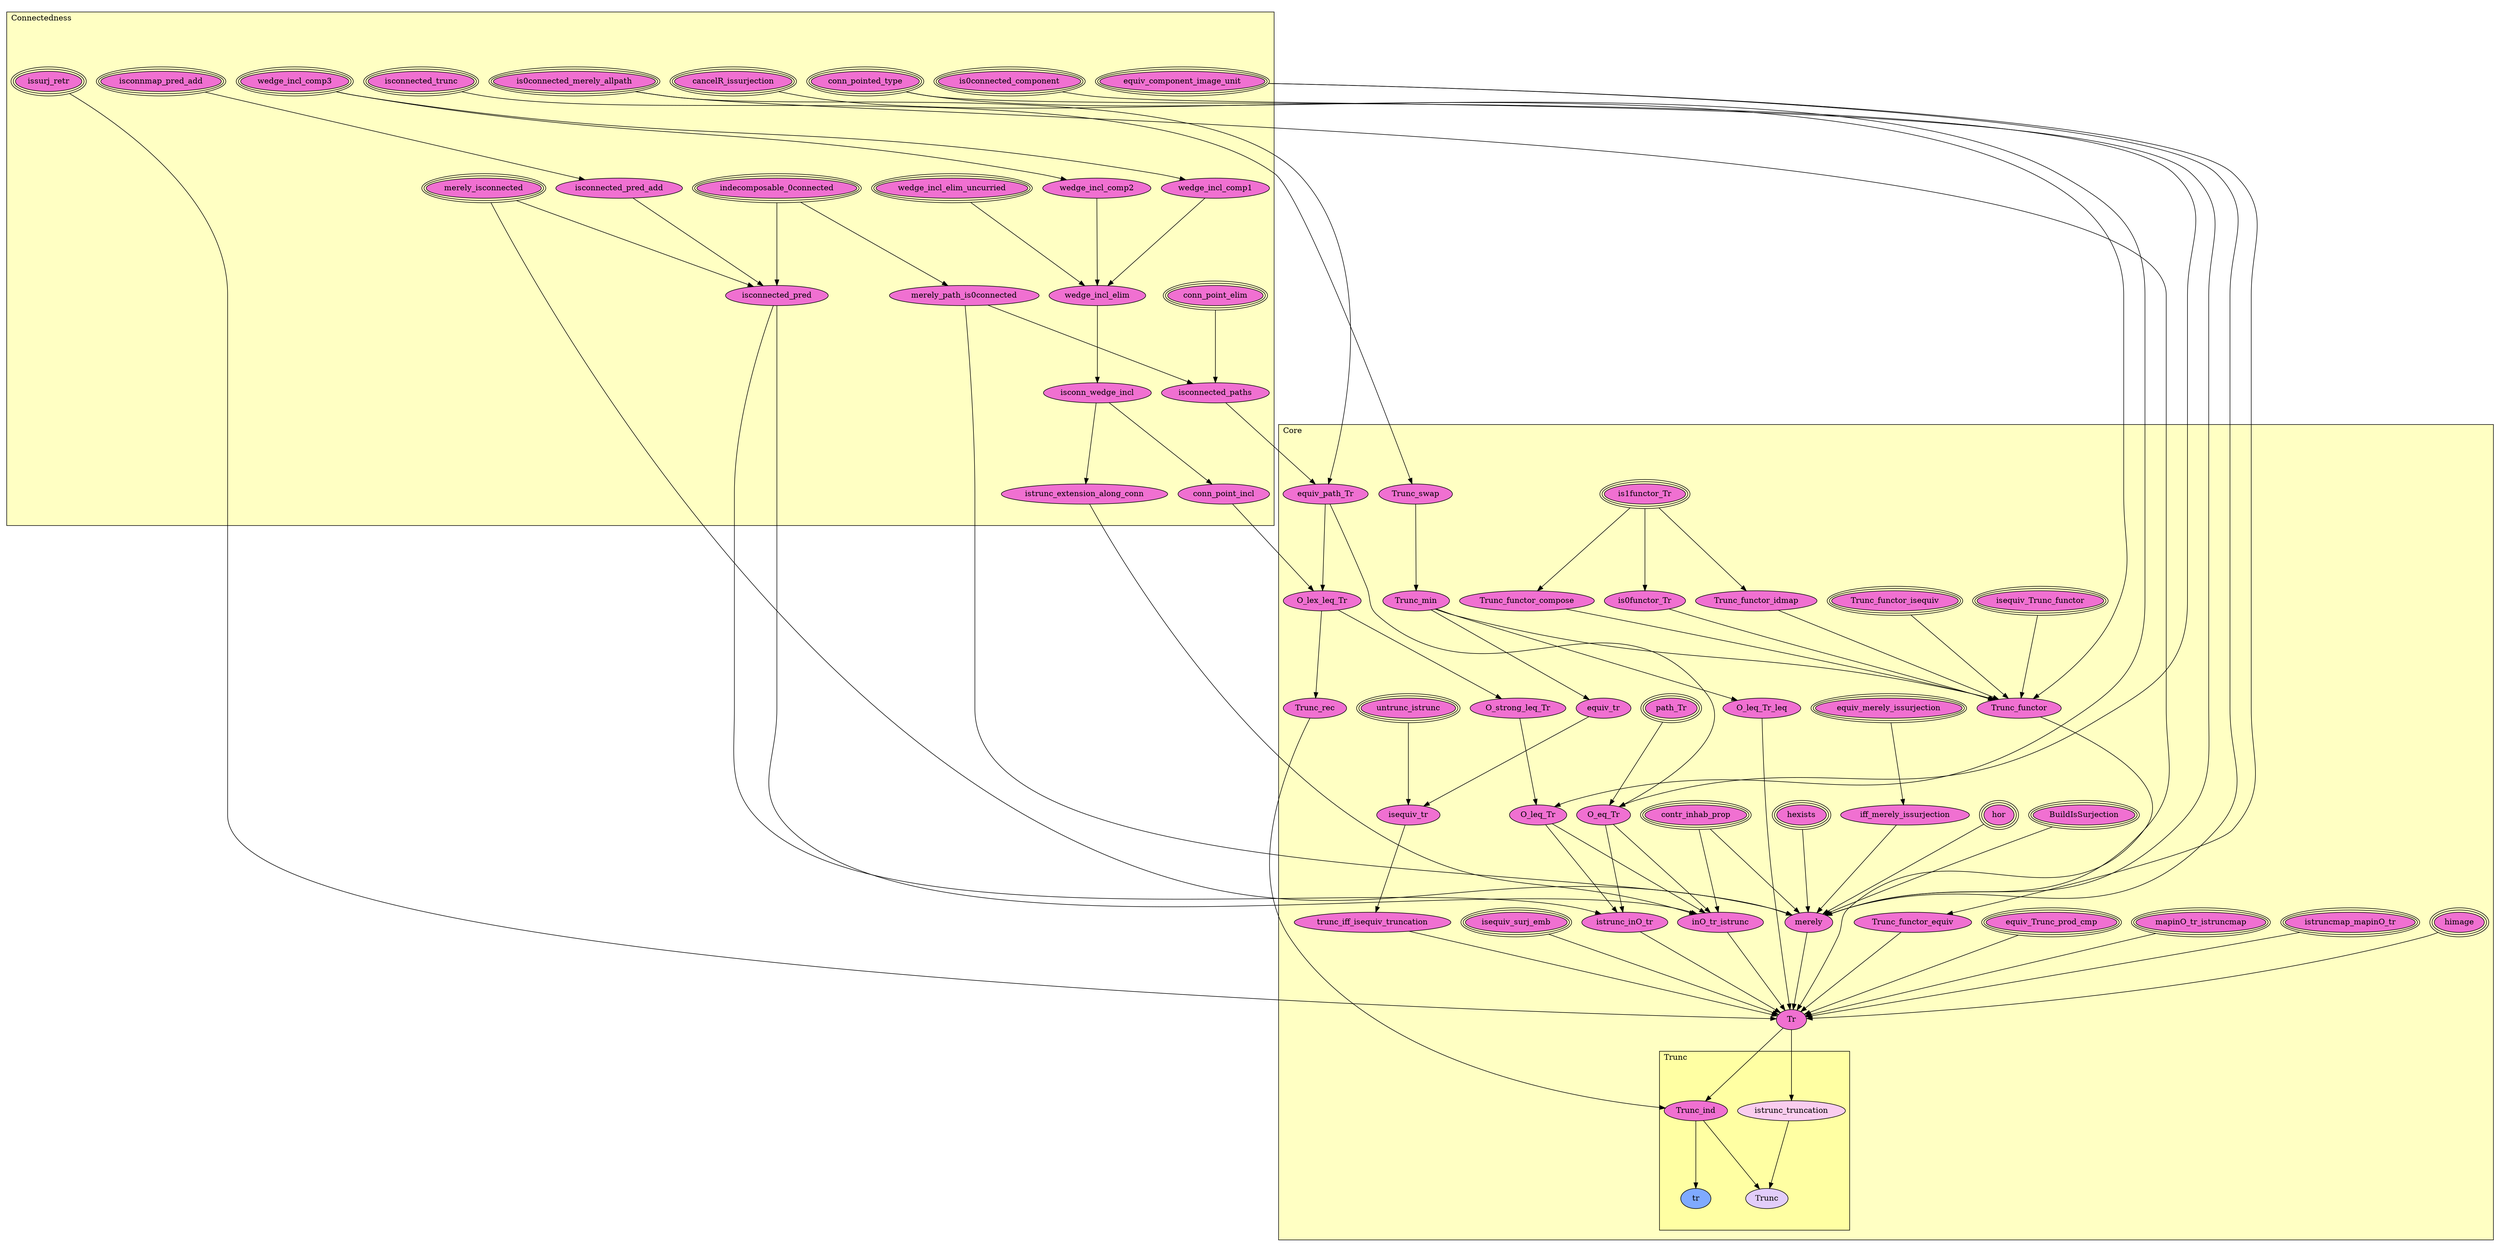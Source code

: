 digraph HoTT_Truncations {
  graph [ratio=0.5]
  node [style=filled]
Core_Trunc_Trunc_ind [label="Trunc_ind", URL=<Core.html#Trunc.Trunc_ind>, fillcolor="#F070D1"] ;
Core_Trunc_istrunc_truncation [label="istrunc_truncation", URL=<Core.html#Trunc.istrunc_truncation>, fillcolor="#FACDEF"] ;
Core_Trunc_tr [label="tr", URL=<Core.html#Trunc.tr>, fillcolor="#7FAAFF"] ;
Core_Trunc_Trunc [label="Trunc", URL=<Core.html#Trunc.Trunc>, fillcolor="#E2CDFA"] ;
Core_equiv_path_Tr [label="equiv_path_Tr", URL=<Core.html#equiv_path_Tr>, fillcolor="#F070D1"] ;
Core_path_Tr [label="path_Tr", URL=<Core.html#path_Tr>, peripheries=3, fillcolor="#F070D1"] ;
Core_O_lex_leq_Tr [label="O_lex_leq_Tr", URL=<Core.html#O_lex_leq_Tr>, fillcolor="#F070D1"] ;
Core_O_strong_leq_Tr [label="O_strong_leq_Tr", URL=<Core.html#O_strong_leq_Tr>, fillcolor="#F070D1"] ;
Core_O_leq_Tr [label="O_leq_Tr", URL=<Core.html#O_leq_Tr>, fillcolor="#F070D1"] ;
Core_O_eq_Tr [label="O_eq_Tr", URL=<Core.html#O_eq_Tr>, fillcolor="#F070D1"] ;
Core_Trunc_swap [label="Trunc_swap", URL=<Core.html#Trunc_swap>, fillcolor="#F070D1"] ;
Core_Trunc_min [label="Trunc_min", URL=<Core.html#Trunc_min>, fillcolor="#F070D1"] ;
Core_O_leq_Tr_leq [label="O_leq_Tr_leq", URL=<Core.html#O_leq_Tr_leq>, fillcolor="#F070D1"] ;
Core_isequiv_surj_emb [label="isequiv_surj_emb", URL=<Core.html#isequiv_surj_emb>, peripheries=3, fillcolor="#F070D1"] ;
Core_equiv_merely_issurjection [label="equiv_merely_issurjection", URL=<Core.html#equiv_merely_issurjection>, peripheries=3, fillcolor="#F070D1"] ;
Core_iff_merely_issurjection [label="iff_merely_issurjection", URL=<Core.html#iff_merely_issurjection>, fillcolor="#F070D1"] ;
Core_BuildIsSurjection [label="BuildIsSurjection", URL=<Core.html#BuildIsSurjection>, peripheries=3, fillcolor="#F070D1"] ;
Core_contr_inhab_prop [label="contr_inhab_prop", URL=<Core.html#contr_inhab_prop>, peripheries=3, fillcolor="#F070D1"] ;
Core_himage [label="himage", URL=<Core.html#himage>, peripheries=3, fillcolor="#F070D1"] ;
Core_hor [label="hor", URL=<Core.html#hor>, peripheries=3, fillcolor="#F070D1"] ;
Core_hexists [label="hexists", URL=<Core.html#hexists>, peripheries=3, fillcolor="#F070D1"] ;
Core_merely [label="merely", URL=<Core.html#merely>, fillcolor="#F070D1"] ;
Core_istruncmap_mapinO_tr [label="istruncmap_mapinO_tr", URL=<Core.html#istruncmap_mapinO_tr>, peripheries=3, fillcolor="#F070D1"] ;
Core_mapinO_tr_istruncmap [label="mapinO_tr_istruncmap", URL=<Core.html#mapinO_tr_istruncmap>, peripheries=3, fillcolor="#F070D1"] ;
Core_istrunc_inO_tr [label="istrunc_inO_tr", URL=<Core.html#istrunc_inO_tr>, fillcolor="#F070D1"] ;
Core_inO_tr_istrunc [label="inO_tr_istrunc", URL=<Core.html#inO_tr_istrunc>, fillcolor="#F070D1"] ;
Core_is1functor_Tr [label="is1functor_Tr", URL=<Core.html#is1functor_Tr>, peripheries=3, fillcolor="#F070D1"] ;
Core_equiv_Trunc_prod_cmp [label="equiv_Trunc_prod_cmp", URL=<Core.html#equiv_Trunc_prod_cmp>, peripheries=3, fillcolor="#F070D1"] ;
Core_isequiv_Trunc_functor [label="isequiv_Trunc_functor", URL=<Core.html#isequiv_Trunc_functor>, peripheries=3, fillcolor="#F070D1"] ;
Core_Trunc_functor_idmap [label="Trunc_functor_idmap", URL=<Core.html#Trunc_functor_idmap>, fillcolor="#F070D1"] ;
Core_Trunc_functor_compose [label="Trunc_functor_compose", URL=<Core.html#Trunc_functor_compose>, fillcolor="#F070D1"] ;
Core_Trunc_functor_equiv [label="Trunc_functor_equiv", URL=<Core.html#Trunc_functor_equiv>, fillcolor="#F070D1"] ;
Core_Trunc_functor_isequiv [label="Trunc_functor_isequiv", URL=<Core.html#Trunc_functor_isequiv>, peripheries=3, fillcolor="#F070D1"] ;
Core_is0functor_Tr [label="is0functor_Tr", URL=<Core.html#is0functor_Tr>, fillcolor="#F070D1"] ;
Core_Trunc_functor [label="Trunc_functor", URL=<Core.html#Trunc_functor>, fillcolor="#F070D1"] ;
Core_untrunc_istrunc [label="untrunc_istrunc", URL=<Core.html#untrunc_istrunc>, peripheries=3, fillcolor="#F070D1"] ;
Core_equiv_tr [label="equiv_tr", URL=<Core.html#equiv_tr>, fillcolor="#F070D1"] ;
Core_isequiv_tr [label="isequiv_tr", URL=<Core.html#isequiv_tr>, fillcolor="#F070D1"] ;
Core_trunc_iff_isequiv_truncation [label="trunc_iff_isequiv_truncation", URL=<Core.html#trunc_iff_isequiv_truncation>, fillcolor="#F070D1"] ;
Core_Tr [label="Tr", URL=<Core.html#Tr>, fillcolor="#F070D1"] ;
Core_Trunc_rec [label="Trunc_rec", URL=<Core.html#Trunc_rec>, fillcolor="#F070D1"] ;
Connectedness_cancelR_issurjection [label="cancelR_issurjection", URL=<Connectedness.html#cancelR_issurjection>, peripheries=3, fillcolor="#F070D1"] ;
Connectedness_issurj_retr [label="issurj_retr", URL=<Connectedness.html#issurj_retr>, peripheries=3, fillcolor="#F070D1"] ;
Connectedness_wedge_incl_elim_uncurried [label="wedge_incl_elim_uncurried", URL=<Connectedness.html#wedge_incl_elim_uncurried>, peripheries=3, fillcolor="#F070D1"] ;
Connectedness_wedge_incl_comp3 [label="wedge_incl_comp3", URL=<Connectedness.html#wedge_incl_comp3>, peripheries=3, fillcolor="#F070D1"] ;
Connectedness_wedge_incl_comp2 [label="wedge_incl_comp2", URL=<Connectedness.html#wedge_incl_comp2>, fillcolor="#F070D1"] ;
Connectedness_wedge_incl_comp1 [label="wedge_incl_comp1", URL=<Connectedness.html#wedge_incl_comp1>, fillcolor="#F070D1"] ;
Connectedness_wedge_incl_elim [label="wedge_incl_elim", URL=<Connectedness.html#wedge_incl_elim>, fillcolor="#F070D1"] ;
Connectedness_isconn_wedge_incl [label="isconn_wedge_incl", URL=<Connectedness.html#isconn_wedge_incl>, fillcolor="#F070D1"] ;
Connectedness_isconnected_trunc [label="isconnected_trunc", URL=<Connectedness.html#isconnected_trunc>, peripheries=3, fillcolor="#F070D1"] ;
Connectedness_indecomposable_0connected [label="indecomposable_0connected", URL=<Connectedness.html#indecomposable_0connected>, peripheries=3, fillcolor="#F070D1"] ;
Connectedness_equiv_component_image_unit [label="equiv_component_image_unit", URL=<Connectedness.html#equiv_component_image_unit>, peripheries=3, fillcolor="#F070D1"] ;
Connectedness_is0connected_component [label="is0connected_component", URL=<Connectedness.html#is0connected_component>, peripheries=3, fillcolor="#F070D1"] ;
Connectedness_is0connected_merely_allpath [label="is0connected_merely_allpath", URL=<Connectedness.html#is0connected_merely_allpath>, peripheries=3, fillcolor="#F070D1"] ;
Connectedness_merely_path_is0connected [label="merely_path_is0connected", URL=<Connectedness.html#merely_path_is0connected>, fillcolor="#F070D1"] ;
Connectedness_isconnmap_pred_add [label="isconnmap_pred_add", URL=<Connectedness.html#isconnmap_pred_add>, peripheries=3, fillcolor="#F070D1"] ;
Connectedness_isconnected_pred_add [label="isconnected_pred_add", URL=<Connectedness.html#isconnected_pred_add>, fillcolor="#F070D1"] ;
Connectedness_merely_isconnected [label="merely_isconnected", URL=<Connectedness.html#merely_isconnected>, peripheries=3, fillcolor="#F070D1"] ;
Connectedness_isconnected_pred [label="isconnected_pred", URL=<Connectedness.html#isconnected_pred>, fillcolor="#F070D1"] ;
Connectedness_conn_point_elim [label="conn_point_elim", URL=<Connectedness.html#conn_point_elim>, peripheries=3, fillcolor="#F070D1"] ;
Connectedness_conn_point_incl [label="conn_point_incl", URL=<Connectedness.html#conn_point_incl>, fillcolor="#F070D1"] ;
Connectedness_conn_pointed_type [label="conn_pointed_type", URL=<Connectedness.html#conn_pointed_type>, peripheries=3, fillcolor="#F070D1"] ;
Connectedness_isconnected_paths [label="isconnected_paths", URL=<Connectedness.html#isconnected_paths>, fillcolor="#F070D1"] ;
Connectedness_istrunc_extension_along_conn [label="istrunc_extension_along_conn", URL=<Connectedness.html#istrunc_extension_along_conn>, fillcolor="#F070D1"] ;
  Core_Trunc_Trunc_ind -> Core_Trunc_tr [] ;
  Core_Trunc_Trunc_ind -> Core_Trunc_Trunc [] ;
  Core_Trunc_istrunc_truncation -> Core_Trunc_Trunc [] ;
  Core_equiv_path_Tr -> Core_O_lex_leq_Tr [] ;
  Core_equiv_path_Tr -> Core_O_eq_Tr [] ;
  Core_path_Tr -> Core_O_eq_Tr [] ;
  Core_O_lex_leq_Tr -> Core_O_strong_leq_Tr [] ;
  Core_O_lex_leq_Tr -> Core_Trunc_rec [] ;
  Core_O_strong_leq_Tr -> Core_O_leq_Tr [] ;
  Core_O_leq_Tr -> Core_istrunc_inO_tr [] ;
  Core_O_leq_Tr -> Core_inO_tr_istrunc [] ;
  Core_O_eq_Tr -> Core_istrunc_inO_tr [] ;
  Core_O_eq_Tr -> Core_inO_tr_istrunc [] ;
  Core_Trunc_swap -> Core_Trunc_min [] ;
  Core_Trunc_min -> Core_O_leq_Tr_leq [] ;
  Core_Trunc_min -> Core_Trunc_functor [] ;
  Core_Trunc_min -> Core_equiv_tr [] ;
  Core_O_leq_Tr_leq -> Core_Tr [] ;
  Core_isequiv_surj_emb -> Core_Tr [] ;
  Core_equiv_merely_issurjection -> Core_iff_merely_issurjection [] ;
  Core_iff_merely_issurjection -> Core_merely [] ;
  Core_BuildIsSurjection -> Core_merely [] ;
  Core_contr_inhab_prop -> Core_merely [] ;
  Core_contr_inhab_prop -> Core_inO_tr_istrunc [] ;
  Core_himage -> Core_Tr [] ;
  Core_hor -> Core_merely [] ;
  Core_hexists -> Core_merely [] ;
  Core_merely -> Core_Tr [] ;
  Core_istruncmap_mapinO_tr -> Core_Tr [] ;
  Core_mapinO_tr_istruncmap -> Core_Tr [] ;
  Core_istrunc_inO_tr -> Core_Tr [] ;
  Core_inO_tr_istrunc -> Core_Tr [] ;
  Core_is1functor_Tr -> Core_Trunc_functor_idmap [] ;
  Core_is1functor_Tr -> Core_Trunc_functor_compose [] ;
  Core_is1functor_Tr -> Core_is0functor_Tr [] ;
  Core_equiv_Trunc_prod_cmp -> Core_Tr [] ;
  Core_isequiv_Trunc_functor -> Core_Trunc_functor [] ;
  Core_Trunc_functor_idmap -> Core_Trunc_functor [] ;
  Core_Trunc_functor_compose -> Core_Trunc_functor [] ;
  Core_Trunc_functor_equiv -> Core_Tr [] ;
  Core_Trunc_functor_isequiv -> Core_Trunc_functor [] ;
  Core_is0functor_Tr -> Core_Trunc_functor [] ;
  Core_Trunc_functor -> Core_Tr [] ;
  Core_untrunc_istrunc -> Core_isequiv_tr [] ;
  Core_equiv_tr -> Core_isequiv_tr [] ;
  Core_isequiv_tr -> Core_trunc_iff_isequiv_truncation [] ;
  Core_trunc_iff_isequiv_truncation -> Core_Tr [] ;
  Core_Tr -> Core_Trunc_Trunc_ind [] ;
  Core_Tr -> Core_Trunc_istrunc_truncation [] ;
  Core_Trunc_rec -> Core_Trunc_Trunc_ind [] ;
  Connectedness_cancelR_issurjection -> Core_Trunc_functor [] ;
  Connectedness_issurj_retr -> Core_Tr [] ;
  Connectedness_wedge_incl_elim_uncurried -> Connectedness_wedge_incl_elim [] ;
  Connectedness_wedge_incl_comp3 -> Connectedness_wedge_incl_comp2 [] ;
  Connectedness_wedge_incl_comp3 -> Connectedness_wedge_incl_comp1 [] ;
  Connectedness_wedge_incl_comp2 -> Connectedness_wedge_incl_elim [] ;
  Connectedness_wedge_incl_comp1 -> Connectedness_wedge_incl_elim [] ;
  Connectedness_wedge_incl_elim -> Connectedness_isconn_wedge_incl [] ;
  Connectedness_isconn_wedge_incl -> Connectedness_conn_point_incl [] ;
  Connectedness_isconn_wedge_incl -> Connectedness_istrunc_extension_along_conn [] ;
  Connectedness_isconnected_trunc -> Core_Trunc_swap [] ;
  Connectedness_indecomposable_0connected -> Connectedness_merely_path_is0connected [] ;
  Connectedness_indecomposable_0connected -> Connectedness_isconnected_pred [] ;
  Connectedness_equiv_component_image_unit -> Core_merely [] ;
  Connectedness_equiv_component_image_unit -> Core_Trunc_functor_equiv [] ;
  Connectedness_is0connected_component -> Core_merely [] ;
  Connectedness_is0connected_merely_allpath -> Core_equiv_path_Tr [] ;
  Connectedness_is0connected_merely_allpath -> Core_merely [] ;
  Connectedness_merely_path_is0connected -> Core_merely [] ;
  Connectedness_merely_path_is0connected -> Connectedness_isconnected_paths [] ;
  Connectedness_isconnmap_pred_add -> Connectedness_isconnected_pred_add [] ;
  Connectedness_isconnected_pred_add -> Connectedness_isconnected_pred [] ;
  Connectedness_merely_isconnected -> Core_merely [] ;
  Connectedness_merely_isconnected -> Connectedness_isconnected_pred [] ;
  Connectedness_isconnected_pred -> Core_istrunc_inO_tr [] ;
  Connectedness_isconnected_pred -> Core_inO_tr_istrunc [] ;
  Connectedness_conn_point_elim -> Connectedness_isconnected_paths [] ;
  Connectedness_conn_point_incl -> Core_O_lex_leq_Tr [] ;
  Connectedness_conn_pointed_type -> Core_O_leq_Tr [] ;
  Connectedness_conn_pointed_type -> Core_O_eq_Tr [] ;
  Connectedness_isconnected_paths -> Core_equiv_path_Tr [] ;
  Connectedness_istrunc_extension_along_conn -> Core_inO_tr_istrunc [] ;
subgraph cluster_Connectedness { label="Connectedness"; fillcolor="#FFFFC3"; labeljust=l; style=filled 
Connectedness_istrunc_extension_along_conn; Connectedness_isconnected_paths; Connectedness_conn_pointed_type; Connectedness_conn_point_incl; Connectedness_conn_point_elim; Connectedness_isconnected_pred; Connectedness_merely_isconnected; Connectedness_isconnected_pred_add; Connectedness_isconnmap_pred_add; Connectedness_merely_path_is0connected; Connectedness_is0connected_merely_allpath; Connectedness_is0connected_component; Connectedness_equiv_component_image_unit; Connectedness_indecomposable_0connected; Connectedness_isconnected_trunc; Connectedness_isconn_wedge_incl; Connectedness_wedge_incl_elim; Connectedness_wedge_incl_comp1; Connectedness_wedge_incl_comp2; Connectedness_wedge_incl_comp3; Connectedness_wedge_incl_elim_uncurried; Connectedness_issurj_retr; Connectedness_cancelR_issurjection; };
subgraph cluster_Core { label="Core"; fillcolor="#FFFFC3"; labeljust=l; style=filled 
subgraph cluster_Core_Trunc { label="Trunc"; fillcolor="#FFFFA3"; labeljust=l; style=filled 
Core_Trunc_Trunc; Core_Trunc_tr; Core_Trunc_istrunc_truncation; Core_Trunc_Trunc_ind; };
Core_Trunc_rec; Core_Tr; Core_trunc_iff_isequiv_truncation; Core_isequiv_tr; Core_equiv_tr; Core_untrunc_istrunc; Core_Trunc_functor; Core_is0functor_Tr; Core_Trunc_functor_isequiv; Core_Trunc_functor_equiv; Core_Trunc_functor_compose; Core_Trunc_functor_idmap; Core_isequiv_Trunc_functor; Core_equiv_Trunc_prod_cmp; Core_is1functor_Tr; Core_inO_tr_istrunc; Core_istrunc_inO_tr; Core_mapinO_tr_istruncmap; Core_istruncmap_mapinO_tr; Core_merely; Core_hexists; Core_hor; Core_himage; Core_contr_inhab_prop; Core_BuildIsSurjection; Core_iff_merely_issurjection; Core_equiv_merely_issurjection; Core_isequiv_surj_emb; Core_O_leq_Tr_leq; Core_Trunc_min; Core_Trunc_swap; Core_O_eq_Tr; Core_O_leq_Tr; Core_O_strong_leq_Tr; Core_O_lex_leq_Tr; Core_path_Tr; Core_equiv_path_Tr; };
} /* END */
